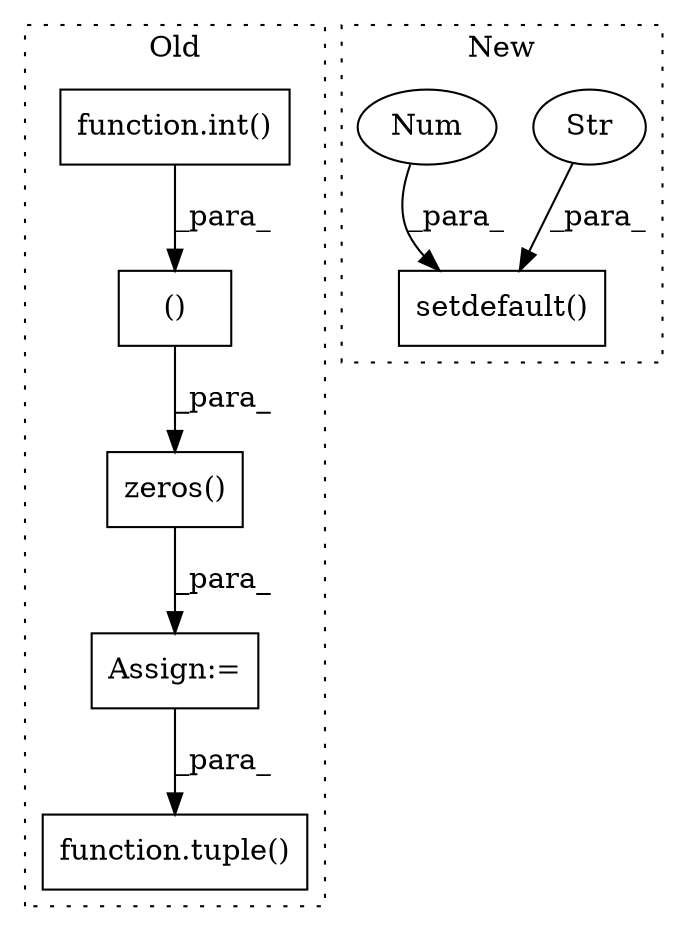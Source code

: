 digraph G {
subgraph cluster0 {
1 [label="function.int()" a="75" s="50452,50473" l="4,1" shape="box"];
3 [label="zeros()" a="75" s="50423,50475" l="16,76" shape="box"];
4 [label="()" a="54" s="50450" l="24" shape="box"];
6 [label="function.tuple()" a="75" s="50580,50591" l="6,1" shape="box"];
8 [label="Assign:=" a="68" s="50419" l="3" shape="box"];
label = "Old";
style="dotted";
}
subgraph cluster1 {
2 [label="setdefault()" a="75" s="61273,61300" l="18,1" shape="box"];
5 [label="Str" a="66" s="61291" l="6" shape="ellipse"];
7 [label="Num" a="76" s="61299" l="1" shape="ellipse"];
label = "New";
style="dotted";
}
1 -> 4 [label="_para_"];
3 -> 8 [label="_para_"];
4 -> 3 [label="_para_"];
5 -> 2 [label="_para_"];
7 -> 2 [label="_para_"];
8 -> 6 [label="_para_"];
}